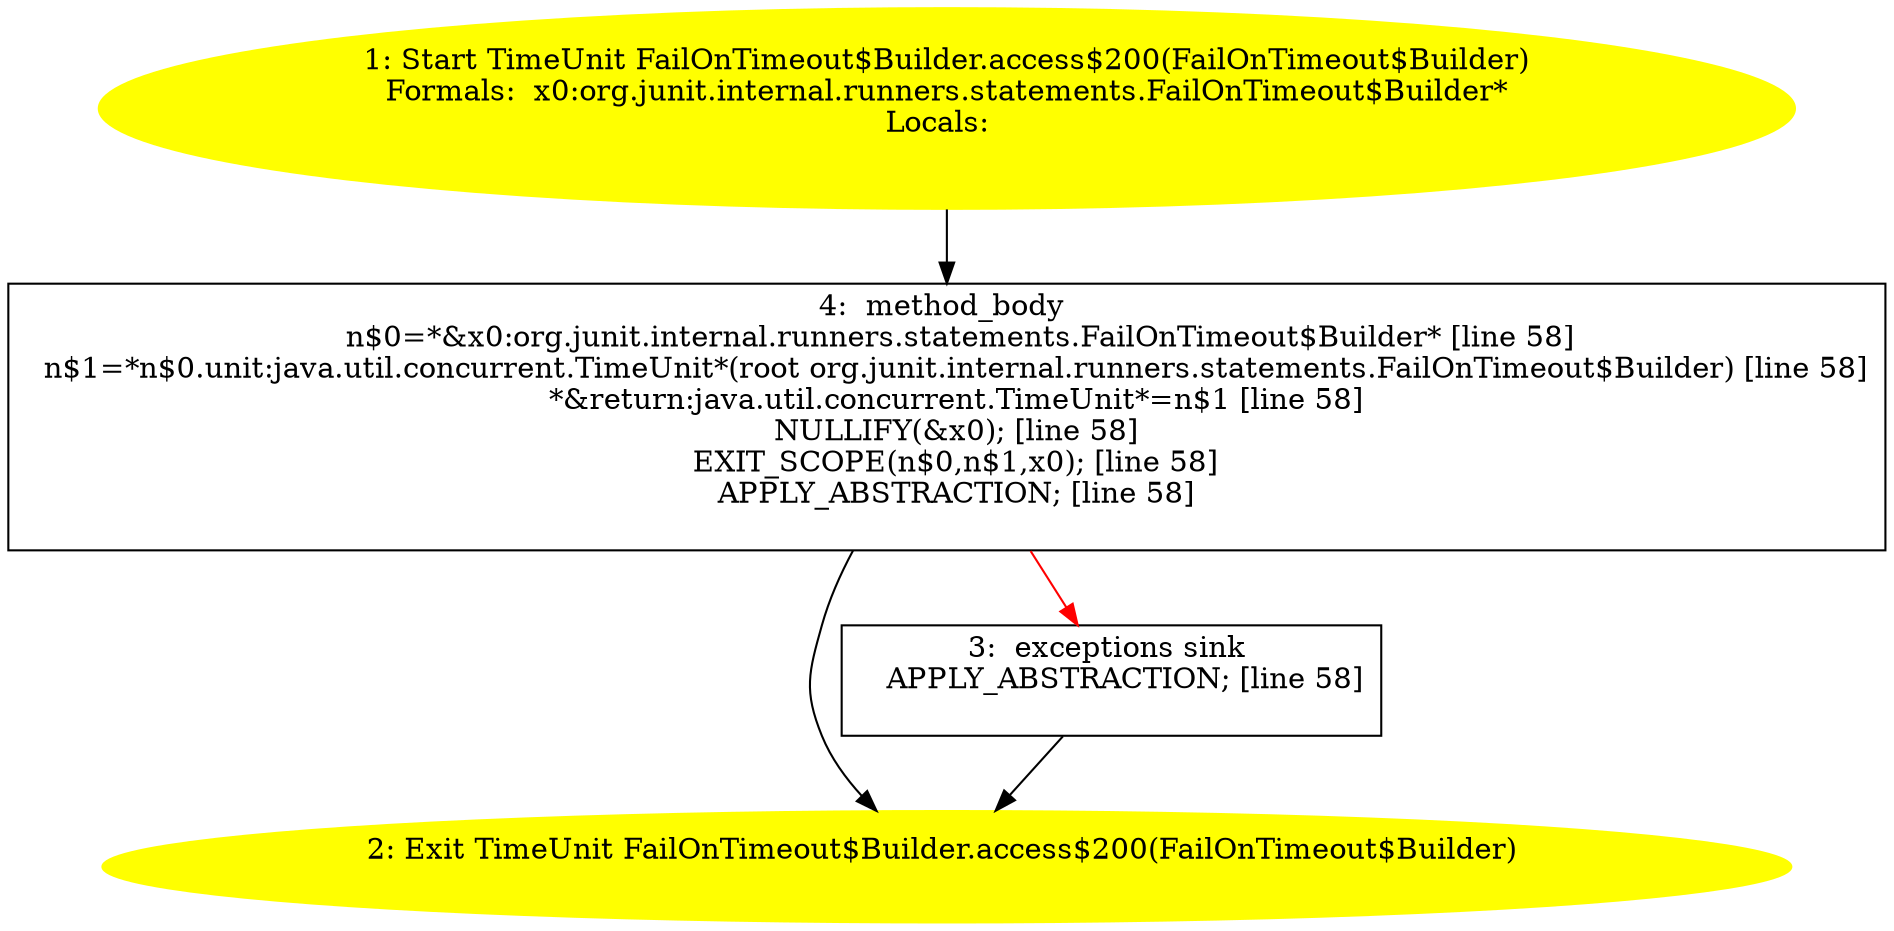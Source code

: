 /* @generated */
digraph cfg {
"org.junit.internal.runners.statements.FailOnTimeout$Builder.access$200(org.junit.internal.runners.st.f16d24b64de8569826e97602134bbe3c_1" [label="1: Start TimeUnit FailOnTimeout$Builder.access$200(FailOnTimeout$Builder)\nFormals:  x0:org.junit.internal.runners.statements.FailOnTimeout$Builder*\nLocals:  \n  " color=yellow style=filled]
	

	 "org.junit.internal.runners.statements.FailOnTimeout$Builder.access$200(org.junit.internal.runners.st.f16d24b64de8569826e97602134bbe3c_1" -> "org.junit.internal.runners.statements.FailOnTimeout$Builder.access$200(org.junit.internal.runners.st.f16d24b64de8569826e97602134bbe3c_4" ;
"org.junit.internal.runners.statements.FailOnTimeout$Builder.access$200(org.junit.internal.runners.st.f16d24b64de8569826e97602134bbe3c_2" [label="2: Exit TimeUnit FailOnTimeout$Builder.access$200(FailOnTimeout$Builder) \n  " color=yellow style=filled]
	

"org.junit.internal.runners.statements.FailOnTimeout$Builder.access$200(org.junit.internal.runners.st.f16d24b64de8569826e97602134bbe3c_3" [label="3:  exceptions sink \n   APPLY_ABSTRACTION; [line 58]\n " shape="box"]
	

	 "org.junit.internal.runners.statements.FailOnTimeout$Builder.access$200(org.junit.internal.runners.st.f16d24b64de8569826e97602134bbe3c_3" -> "org.junit.internal.runners.statements.FailOnTimeout$Builder.access$200(org.junit.internal.runners.st.f16d24b64de8569826e97602134bbe3c_2" ;
"org.junit.internal.runners.statements.FailOnTimeout$Builder.access$200(org.junit.internal.runners.st.f16d24b64de8569826e97602134bbe3c_4" [label="4:  method_body \n   n$0=*&x0:org.junit.internal.runners.statements.FailOnTimeout$Builder* [line 58]\n  n$1=*n$0.unit:java.util.concurrent.TimeUnit*(root org.junit.internal.runners.statements.FailOnTimeout$Builder) [line 58]\n  *&return:java.util.concurrent.TimeUnit*=n$1 [line 58]\n  NULLIFY(&x0); [line 58]\n  EXIT_SCOPE(n$0,n$1,x0); [line 58]\n  APPLY_ABSTRACTION; [line 58]\n " shape="box"]
	

	 "org.junit.internal.runners.statements.FailOnTimeout$Builder.access$200(org.junit.internal.runners.st.f16d24b64de8569826e97602134bbe3c_4" -> "org.junit.internal.runners.statements.FailOnTimeout$Builder.access$200(org.junit.internal.runners.st.f16d24b64de8569826e97602134bbe3c_2" ;
	 "org.junit.internal.runners.statements.FailOnTimeout$Builder.access$200(org.junit.internal.runners.st.f16d24b64de8569826e97602134bbe3c_4" -> "org.junit.internal.runners.statements.FailOnTimeout$Builder.access$200(org.junit.internal.runners.st.f16d24b64de8569826e97602134bbe3c_3" [color="red" ];
}

